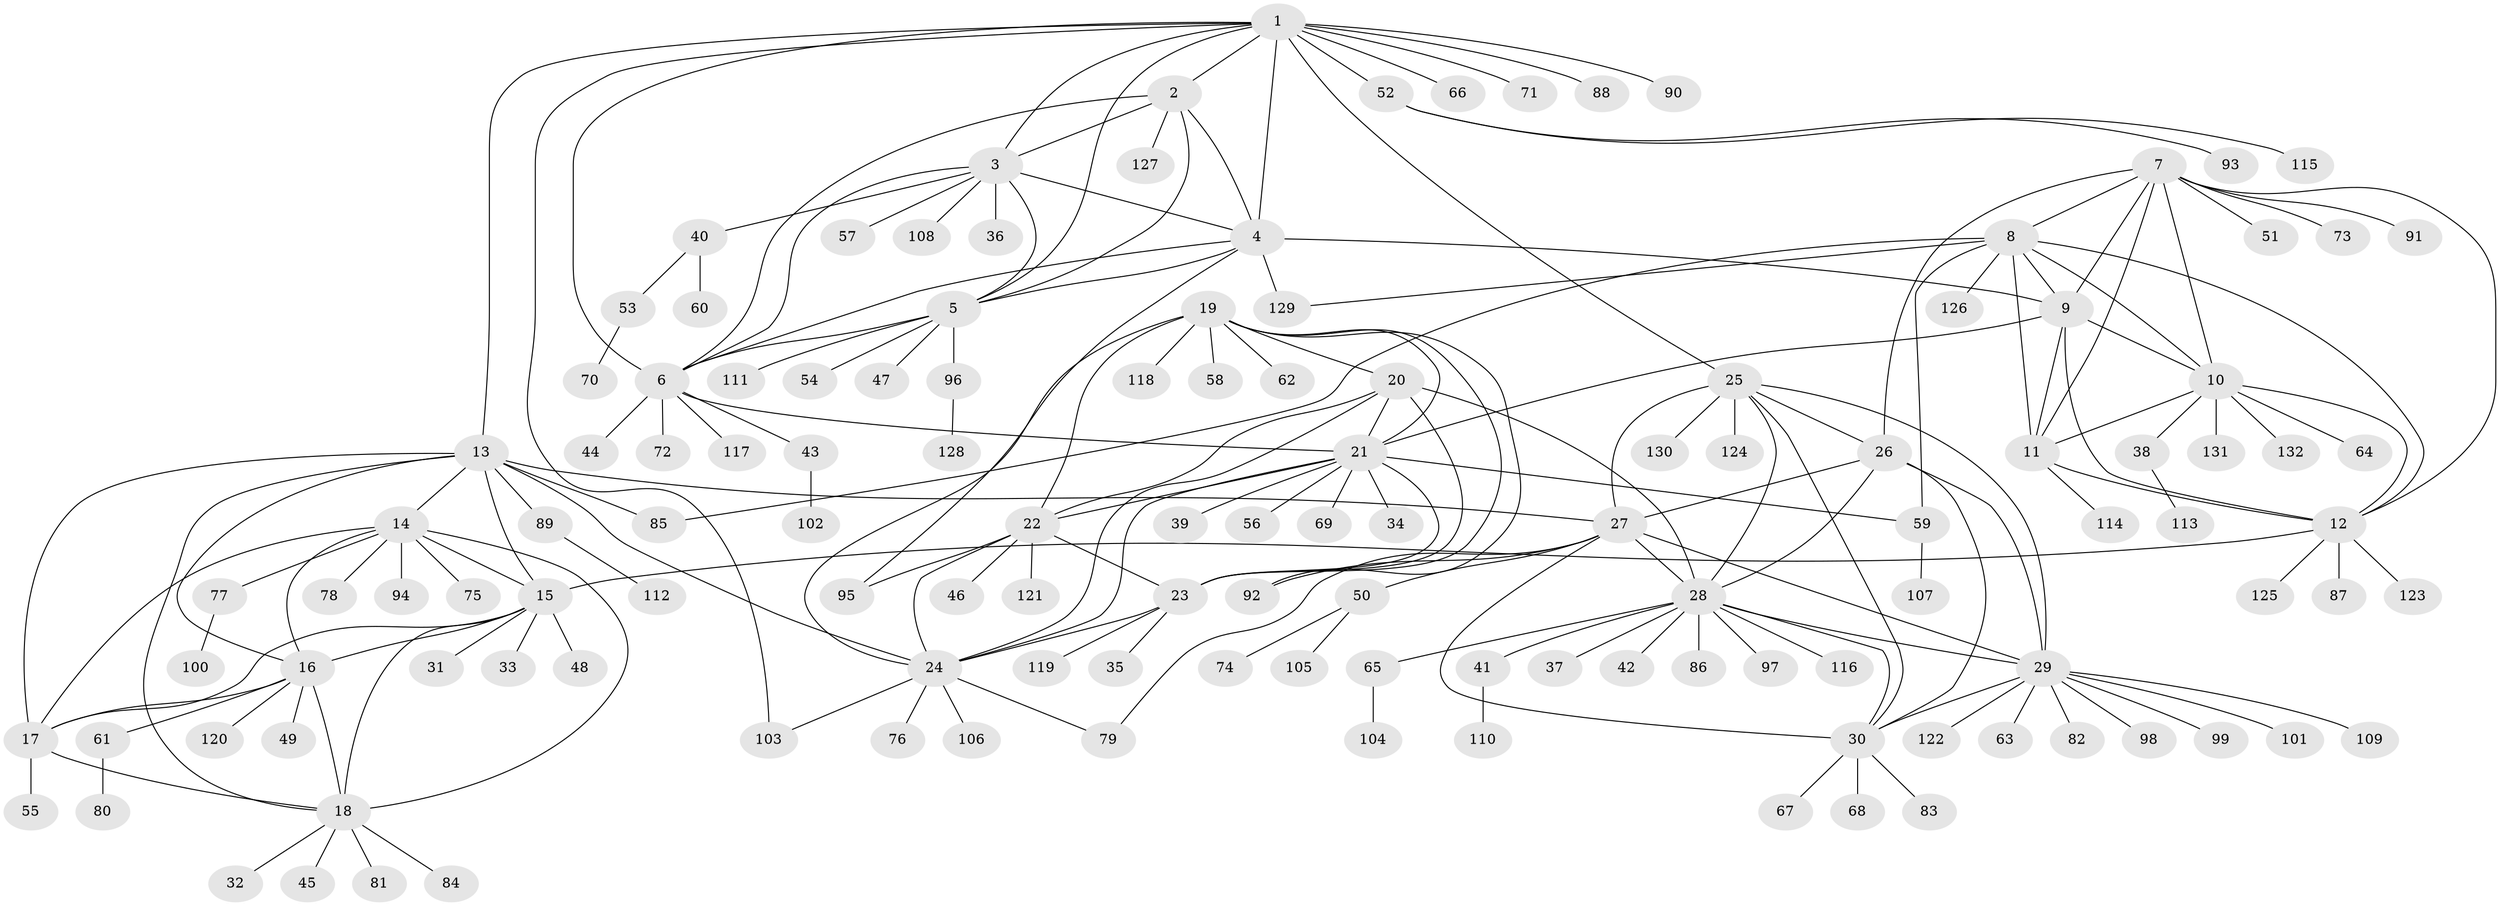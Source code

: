 // Generated by graph-tools (version 1.1) at 2025/50/03/09/25 03:50:27]
// undirected, 132 vertices, 194 edges
graph export_dot {
graph [start="1"]
  node [color=gray90,style=filled];
  1;
  2;
  3;
  4;
  5;
  6;
  7;
  8;
  9;
  10;
  11;
  12;
  13;
  14;
  15;
  16;
  17;
  18;
  19;
  20;
  21;
  22;
  23;
  24;
  25;
  26;
  27;
  28;
  29;
  30;
  31;
  32;
  33;
  34;
  35;
  36;
  37;
  38;
  39;
  40;
  41;
  42;
  43;
  44;
  45;
  46;
  47;
  48;
  49;
  50;
  51;
  52;
  53;
  54;
  55;
  56;
  57;
  58;
  59;
  60;
  61;
  62;
  63;
  64;
  65;
  66;
  67;
  68;
  69;
  70;
  71;
  72;
  73;
  74;
  75;
  76;
  77;
  78;
  79;
  80;
  81;
  82;
  83;
  84;
  85;
  86;
  87;
  88;
  89;
  90;
  91;
  92;
  93;
  94;
  95;
  96;
  97;
  98;
  99;
  100;
  101;
  102;
  103;
  104;
  105;
  106;
  107;
  108;
  109;
  110;
  111;
  112;
  113;
  114;
  115;
  116;
  117;
  118;
  119;
  120;
  121;
  122;
  123;
  124;
  125;
  126;
  127;
  128;
  129;
  130;
  131;
  132;
  1 -- 2;
  1 -- 3;
  1 -- 4;
  1 -- 5;
  1 -- 6;
  1 -- 13;
  1 -- 25;
  1 -- 52;
  1 -- 66;
  1 -- 71;
  1 -- 88;
  1 -- 90;
  1 -- 103;
  2 -- 3;
  2 -- 4;
  2 -- 5;
  2 -- 6;
  2 -- 127;
  3 -- 4;
  3 -- 5;
  3 -- 6;
  3 -- 36;
  3 -- 40;
  3 -- 57;
  3 -- 108;
  4 -- 5;
  4 -- 6;
  4 -- 9;
  4 -- 95;
  4 -- 129;
  5 -- 6;
  5 -- 47;
  5 -- 54;
  5 -- 96;
  5 -- 111;
  6 -- 21;
  6 -- 43;
  6 -- 44;
  6 -- 72;
  6 -- 117;
  7 -- 8;
  7 -- 9;
  7 -- 10;
  7 -- 11;
  7 -- 12;
  7 -- 26;
  7 -- 51;
  7 -- 73;
  7 -- 91;
  8 -- 9;
  8 -- 10;
  8 -- 11;
  8 -- 12;
  8 -- 59;
  8 -- 85;
  8 -- 126;
  8 -- 129;
  9 -- 10;
  9 -- 11;
  9 -- 12;
  9 -- 21;
  10 -- 11;
  10 -- 12;
  10 -- 38;
  10 -- 64;
  10 -- 131;
  10 -- 132;
  11 -- 12;
  11 -- 114;
  12 -- 15;
  12 -- 87;
  12 -- 123;
  12 -- 125;
  13 -- 14;
  13 -- 15;
  13 -- 16;
  13 -- 17;
  13 -- 18;
  13 -- 24;
  13 -- 27;
  13 -- 85;
  13 -- 89;
  14 -- 15;
  14 -- 16;
  14 -- 17;
  14 -- 18;
  14 -- 75;
  14 -- 77;
  14 -- 78;
  14 -- 94;
  15 -- 16;
  15 -- 17;
  15 -- 18;
  15 -- 31;
  15 -- 33;
  15 -- 48;
  16 -- 17;
  16 -- 18;
  16 -- 49;
  16 -- 61;
  16 -- 120;
  17 -- 18;
  17 -- 55;
  18 -- 32;
  18 -- 45;
  18 -- 81;
  18 -- 84;
  19 -- 20;
  19 -- 21;
  19 -- 22;
  19 -- 23;
  19 -- 24;
  19 -- 58;
  19 -- 62;
  19 -- 92;
  19 -- 118;
  20 -- 21;
  20 -- 22;
  20 -- 23;
  20 -- 24;
  20 -- 28;
  21 -- 22;
  21 -- 23;
  21 -- 24;
  21 -- 34;
  21 -- 39;
  21 -- 56;
  21 -- 59;
  21 -- 69;
  22 -- 23;
  22 -- 24;
  22 -- 46;
  22 -- 95;
  22 -- 121;
  23 -- 24;
  23 -- 35;
  23 -- 119;
  24 -- 76;
  24 -- 79;
  24 -- 103;
  24 -- 106;
  25 -- 26;
  25 -- 27;
  25 -- 28;
  25 -- 29;
  25 -- 30;
  25 -- 124;
  25 -- 130;
  26 -- 27;
  26 -- 28;
  26 -- 29;
  26 -- 30;
  27 -- 28;
  27 -- 29;
  27 -- 30;
  27 -- 50;
  27 -- 79;
  27 -- 92;
  28 -- 29;
  28 -- 30;
  28 -- 37;
  28 -- 41;
  28 -- 42;
  28 -- 65;
  28 -- 86;
  28 -- 97;
  28 -- 116;
  29 -- 30;
  29 -- 63;
  29 -- 82;
  29 -- 98;
  29 -- 99;
  29 -- 101;
  29 -- 109;
  29 -- 122;
  30 -- 67;
  30 -- 68;
  30 -- 83;
  38 -- 113;
  40 -- 53;
  40 -- 60;
  41 -- 110;
  43 -- 102;
  50 -- 74;
  50 -- 105;
  52 -- 93;
  52 -- 115;
  53 -- 70;
  59 -- 107;
  61 -- 80;
  65 -- 104;
  77 -- 100;
  89 -- 112;
  96 -- 128;
}
